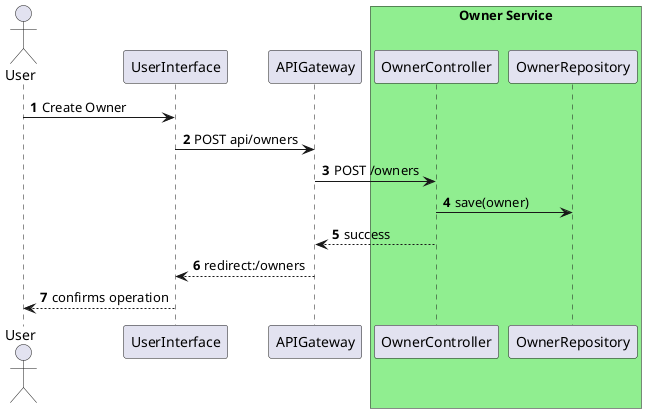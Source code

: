 @startuml createOwner_SD_Microservices
'https://plantuml.com/sequence-diagram

autonumber

actor User
participant UserInterface
participant APIGateway

box "Owner Service" #LightGreen
    participant OwnerController
    participant OwnerRepository
end box


User -> UserInterface: Create Owner
UserInterface -> APIGateway: POST api/owners
APIGateway -> OwnerController: POST /owners


OwnerController -> OwnerRepository: save(owner)
OwnerController --> APIGateway: success
APIGateway --> UserInterface: redirect:/owners
UserInterface --> User: confirms operation
@enduml


